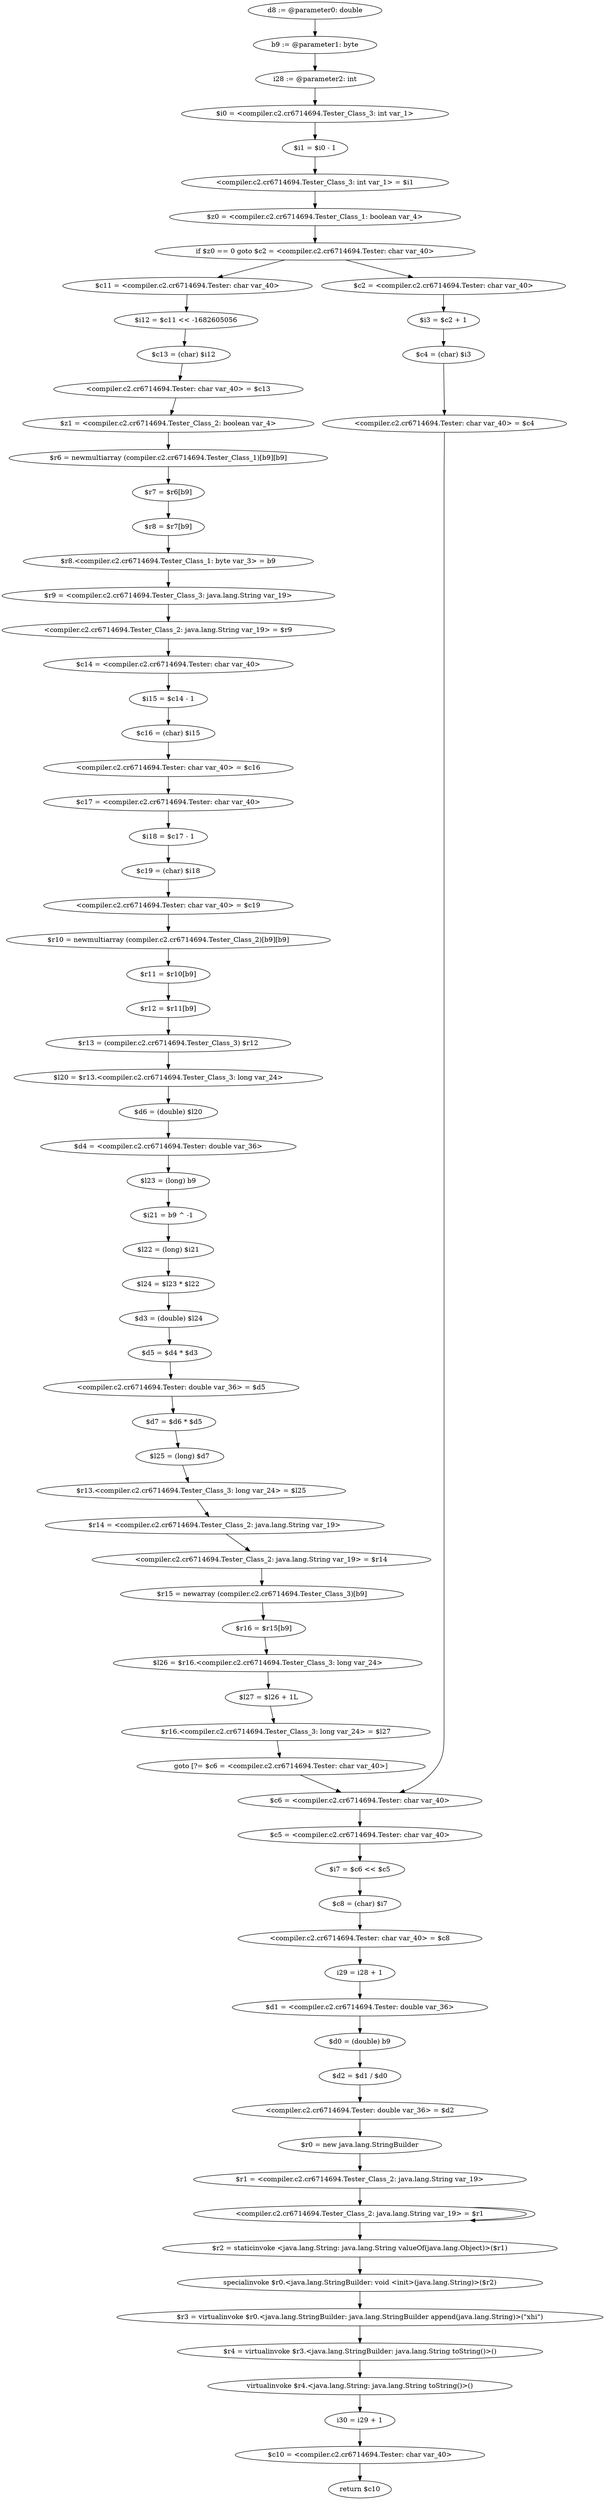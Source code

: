 digraph "unitGraph" {
    "d8 := @parameter0: double"
    "b9 := @parameter1: byte"
    "i28 := @parameter2: int"
    "$i0 = <compiler.c2.cr6714694.Tester_Class_3: int var_1>"
    "$i1 = $i0 - 1"
    "<compiler.c2.cr6714694.Tester_Class_3: int var_1> = $i1"
    "$z0 = <compiler.c2.cr6714694.Tester_Class_1: boolean var_4>"
    "if $z0 == 0 goto $c2 = <compiler.c2.cr6714694.Tester: char var_40>"
    "$c11 = <compiler.c2.cr6714694.Tester: char var_40>"
    "$i12 = $c11 << -1682605056"
    "$c13 = (char) $i12"
    "<compiler.c2.cr6714694.Tester: char var_40> = $c13"
    "$z1 = <compiler.c2.cr6714694.Tester_Class_2: boolean var_4>"
    "$r6 = newmultiarray (compiler.c2.cr6714694.Tester_Class_1)[b9][b9]"
    "$r7 = $r6[b9]"
    "$r8 = $r7[b9]"
    "$r8.<compiler.c2.cr6714694.Tester_Class_1: byte var_3> = b9"
    "$r9 = <compiler.c2.cr6714694.Tester_Class_3: java.lang.String var_19>"
    "<compiler.c2.cr6714694.Tester_Class_2: java.lang.String var_19> = $r9"
    "$c14 = <compiler.c2.cr6714694.Tester: char var_40>"
    "$i15 = $c14 - 1"
    "$c16 = (char) $i15"
    "<compiler.c2.cr6714694.Tester: char var_40> = $c16"
    "$c17 = <compiler.c2.cr6714694.Tester: char var_40>"
    "$i18 = $c17 - 1"
    "$c19 = (char) $i18"
    "<compiler.c2.cr6714694.Tester: char var_40> = $c19"
    "$r10 = newmultiarray (compiler.c2.cr6714694.Tester_Class_2)[b9][b9]"
    "$r11 = $r10[b9]"
    "$r12 = $r11[b9]"
    "$r13 = (compiler.c2.cr6714694.Tester_Class_3) $r12"
    "$l20 = $r13.<compiler.c2.cr6714694.Tester_Class_3: long var_24>"
    "$d6 = (double) $l20"
    "$d4 = <compiler.c2.cr6714694.Tester: double var_36>"
    "$l23 = (long) b9"
    "$i21 = b9 ^ -1"
    "$l22 = (long) $i21"
    "$l24 = $l23 * $l22"
    "$d3 = (double) $l24"
    "$d5 = $d4 * $d3"
    "<compiler.c2.cr6714694.Tester: double var_36> = $d5"
    "$d7 = $d6 * $d5"
    "$l25 = (long) $d7"
    "$r13.<compiler.c2.cr6714694.Tester_Class_3: long var_24> = $l25"
    "$r14 = <compiler.c2.cr6714694.Tester_Class_2: java.lang.String var_19>"
    "<compiler.c2.cr6714694.Tester_Class_2: java.lang.String var_19> = $r14"
    "$r15 = newarray (compiler.c2.cr6714694.Tester_Class_3)[b9]"
    "$r16 = $r15[b9]"
    "$l26 = $r16.<compiler.c2.cr6714694.Tester_Class_3: long var_24>"
    "$l27 = $l26 + 1L"
    "$r16.<compiler.c2.cr6714694.Tester_Class_3: long var_24> = $l27"
    "goto [?= $c6 = <compiler.c2.cr6714694.Tester: char var_40>]"
    "$c2 = <compiler.c2.cr6714694.Tester: char var_40>"
    "$i3 = $c2 + 1"
    "$c4 = (char) $i3"
    "<compiler.c2.cr6714694.Tester: char var_40> = $c4"
    "$c6 = <compiler.c2.cr6714694.Tester: char var_40>"
    "$c5 = <compiler.c2.cr6714694.Tester: char var_40>"
    "$i7 = $c6 << $c5"
    "$c8 = (char) $i7"
    "<compiler.c2.cr6714694.Tester: char var_40> = $c8"
    "i29 = i28 + 1"
    "$d1 = <compiler.c2.cr6714694.Tester: double var_36>"
    "$d0 = (double) b9"
    "$d2 = $d1 / $d0"
    "<compiler.c2.cr6714694.Tester: double var_36> = $d2"
    "$r0 = new java.lang.StringBuilder"
    "$r1 = <compiler.c2.cr6714694.Tester_Class_2: java.lang.String var_19>"
    "<compiler.c2.cr6714694.Tester_Class_2: java.lang.String var_19> = $r1"
    "$r2 = staticinvoke <java.lang.String: java.lang.String valueOf(java.lang.Object)>($r1)"
    "specialinvoke $r0.<java.lang.StringBuilder: void <init>(java.lang.String)>($r2)"
    "$r3 = virtualinvoke $r0.<java.lang.StringBuilder: java.lang.StringBuilder append(java.lang.String)>(\"xhi\")"
    "$r4 = virtualinvoke $r3.<java.lang.StringBuilder: java.lang.String toString()>()"
    "virtualinvoke $r4.<java.lang.String: java.lang.String toString()>()"
    "i30 = i29 + 1"
    "$c10 = <compiler.c2.cr6714694.Tester: char var_40>"
    "return $c10"
    "d8 := @parameter0: double"->"b9 := @parameter1: byte";
    "b9 := @parameter1: byte"->"i28 := @parameter2: int";
    "i28 := @parameter2: int"->"$i0 = <compiler.c2.cr6714694.Tester_Class_3: int var_1>";
    "$i0 = <compiler.c2.cr6714694.Tester_Class_3: int var_1>"->"$i1 = $i0 - 1";
    "$i1 = $i0 - 1"->"<compiler.c2.cr6714694.Tester_Class_3: int var_1> = $i1";
    "<compiler.c2.cr6714694.Tester_Class_3: int var_1> = $i1"->"$z0 = <compiler.c2.cr6714694.Tester_Class_1: boolean var_4>";
    "$z0 = <compiler.c2.cr6714694.Tester_Class_1: boolean var_4>"->"if $z0 == 0 goto $c2 = <compiler.c2.cr6714694.Tester: char var_40>";
    "if $z0 == 0 goto $c2 = <compiler.c2.cr6714694.Tester: char var_40>"->"$c11 = <compiler.c2.cr6714694.Tester: char var_40>";
    "if $z0 == 0 goto $c2 = <compiler.c2.cr6714694.Tester: char var_40>"->"$c2 = <compiler.c2.cr6714694.Tester: char var_40>";
    "$c11 = <compiler.c2.cr6714694.Tester: char var_40>"->"$i12 = $c11 << -1682605056";
    "$i12 = $c11 << -1682605056"->"$c13 = (char) $i12";
    "$c13 = (char) $i12"->"<compiler.c2.cr6714694.Tester: char var_40> = $c13";
    "<compiler.c2.cr6714694.Tester: char var_40> = $c13"->"$z1 = <compiler.c2.cr6714694.Tester_Class_2: boolean var_4>";
    "$z1 = <compiler.c2.cr6714694.Tester_Class_2: boolean var_4>"->"$r6 = newmultiarray (compiler.c2.cr6714694.Tester_Class_1)[b9][b9]";
    "$r6 = newmultiarray (compiler.c2.cr6714694.Tester_Class_1)[b9][b9]"->"$r7 = $r6[b9]";
    "$r7 = $r6[b9]"->"$r8 = $r7[b9]";
    "$r8 = $r7[b9]"->"$r8.<compiler.c2.cr6714694.Tester_Class_1: byte var_3> = b9";
    "$r8.<compiler.c2.cr6714694.Tester_Class_1: byte var_3> = b9"->"$r9 = <compiler.c2.cr6714694.Tester_Class_3: java.lang.String var_19>";
    "$r9 = <compiler.c2.cr6714694.Tester_Class_3: java.lang.String var_19>"->"<compiler.c2.cr6714694.Tester_Class_2: java.lang.String var_19> = $r9";
    "<compiler.c2.cr6714694.Tester_Class_2: java.lang.String var_19> = $r9"->"$c14 = <compiler.c2.cr6714694.Tester: char var_40>";
    "$c14 = <compiler.c2.cr6714694.Tester: char var_40>"->"$i15 = $c14 - 1";
    "$i15 = $c14 - 1"->"$c16 = (char) $i15";
    "$c16 = (char) $i15"->"<compiler.c2.cr6714694.Tester: char var_40> = $c16";
    "<compiler.c2.cr6714694.Tester: char var_40> = $c16"->"$c17 = <compiler.c2.cr6714694.Tester: char var_40>";
    "$c17 = <compiler.c2.cr6714694.Tester: char var_40>"->"$i18 = $c17 - 1";
    "$i18 = $c17 - 1"->"$c19 = (char) $i18";
    "$c19 = (char) $i18"->"<compiler.c2.cr6714694.Tester: char var_40> = $c19";
    "<compiler.c2.cr6714694.Tester: char var_40> = $c19"->"$r10 = newmultiarray (compiler.c2.cr6714694.Tester_Class_2)[b9][b9]";
    "$r10 = newmultiarray (compiler.c2.cr6714694.Tester_Class_2)[b9][b9]"->"$r11 = $r10[b9]";
    "$r11 = $r10[b9]"->"$r12 = $r11[b9]";
    "$r12 = $r11[b9]"->"$r13 = (compiler.c2.cr6714694.Tester_Class_3) $r12";
    "$r13 = (compiler.c2.cr6714694.Tester_Class_3) $r12"->"$l20 = $r13.<compiler.c2.cr6714694.Tester_Class_3: long var_24>";
    "$l20 = $r13.<compiler.c2.cr6714694.Tester_Class_3: long var_24>"->"$d6 = (double) $l20";
    "$d6 = (double) $l20"->"$d4 = <compiler.c2.cr6714694.Tester: double var_36>";
    "$d4 = <compiler.c2.cr6714694.Tester: double var_36>"->"$l23 = (long) b9";
    "$l23 = (long) b9"->"$i21 = b9 ^ -1";
    "$i21 = b9 ^ -1"->"$l22 = (long) $i21";
    "$l22 = (long) $i21"->"$l24 = $l23 * $l22";
    "$l24 = $l23 * $l22"->"$d3 = (double) $l24";
    "$d3 = (double) $l24"->"$d5 = $d4 * $d3";
    "$d5 = $d4 * $d3"->"<compiler.c2.cr6714694.Tester: double var_36> = $d5";
    "<compiler.c2.cr6714694.Tester: double var_36> = $d5"->"$d7 = $d6 * $d5";
    "$d7 = $d6 * $d5"->"$l25 = (long) $d7";
    "$l25 = (long) $d7"->"$r13.<compiler.c2.cr6714694.Tester_Class_3: long var_24> = $l25";
    "$r13.<compiler.c2.cr6714694.Tester_Class_3: long var_24> = $l25"->"$r14 = <compiler.c2.cr6714694.Tester_Class_2: java.lang.String var_19>";
    "$r14 = <compiler.c2.cr6714694.Tester_Class_2: java.lang.String var_19>"->"<compiler.c2.cr6714694.Tester_Class_2: java.lang.String var_19> = $r14";
    "<compiler.c2.cr6714694.Tester_Class_2: java.lang.String var_19> = $r14"->"$r15 = newarray (compiler.c2.cr6714694.Tester_Class_3)[b9]";
    "$r15 = newarray (compiler.c2.cr6714694.Tester_Class_3)[b9]"->"$r16 = $r15[b9]";
    "$r16 = $r15[b9]"->"$l26 = $r16.<compiler.c2.cr6714694.Tester_Class_3: long var_24>";
    "$l26 = $r16.<compiler.c2.cr6714694.Tester_Class_3: long var_24>"->"$l27 = $l26 + 1L";
    "$l27 = $l26 + 1L"->"$r16.<compiler.c2.cr6714694.Tester_Class_3: long var_24> = $l27";
    "$r16.<compiler.c2.cr6714694.Tester_Class_3: long var_24> = $l27"->"goto [?= $c6 = <compiler.c2.cr6714694.Tester: char var_40>]";
    "goto [?= $c6 = <compiler.c2.cr6714694.Tester: char var_40>]"->"$c6 = <compiler.c2.cr6714694.Tester: char var_40>";
    "$c2 = <compiler.c2.cr6714694.Tester: char var_40>"->"$i3 = $c2 + 1";
    "$i3 = $c2 + 1"->"$c4 = (char) $i3";
    "$c4 = (char) $i3"->"<compiler.c2.cr6714694.Tester: char var_40> = $c4";
    "<compiler.c2.cr6714694.Tester: char var_40> = $c4"->"$c6 = <compiler.c2.cr6714694.Tester: char var_40>";
    "$c6 = <compiler.c2.cr6714694.Tester: char var_40>"->"$c5 = <compiler.c2.cr6714694.Tester: char var_40>";
    "$c5 = <compiler.c2.cr6714694.Tester: char var_40>"->"$i7 = $c6 << $c5";
    "$i7 = $c6 << $c5"->"$c8 = (char) $i7";
    "$c8 = (char) $i7"->"<compiler.c2.cr6714694.Tester: char var_40> = $c8";
    "<compiler.c2.cr6714694.Tester: char var_40> = $c8"->"i29 = i28 + 1";
    "i29 = i28 + 1"->"$d1 = <compiler.c2.cr6714694.Tester: double var_36>";
    "$d1 = <compiler.c2.cr6714694.Tester: double var_36>"->"$d0 = (double) b9";
    "$d0 = (double) b9"->"$d2 = $d1 / $d0";
    "$d2 = $d1 / $d0"->"<compiler.c2.cr6714694.Tester: double var_36> = $d2";
    "<compiler.c2.cr6714694.Tester: double var_36> = $d2"->"$r0 = new java.lang.StringBuilder";
    "$r0 = new java.lang.StringBuilder"->"$r1 = <compiler.c2.cr6714694.Tester_Class_2: java.lang.String var_19>";
    "$r1 = <compiler.c2.cr6714694.Tester_Class_2: java.lang.String var_19>"->"<compiler.c2.cr6714694.Tester_Class_2: java.lang.String var_19> = $r1";
    "<compiler.c2.cr6714694.Tester_Class_2: java.lang.String var_19> = $r1"->"<compiler.c2.cr6714694.Tester_Class_2: java.lang.String var_19> = $r1";
    "<compiler.c2.cr6714694.Tester_Class_2: java.lang.String var_19> = $r1"->"$r2 = staticinvoke <java.lang.String: java.lang.String valueOf(java.lang.Object)>($r1)";
    "$r2 = staticinvoke <java.lang.String: java.lang.String valueOf(java.lang.Object)>($r1)"->"specialinvoke $r0.<java.lang.StringBuilder: void <init>(java.lang.String)>($r2)";
    "specialinvoke $r0.<java.lang.StringBuilder: void <init>(java.lang.String)>($r2)"->"$r3 = virtualinvoke $r0.<java.lang.StringBuilder: java.lang.StringBuilder append(java.lang.String)>(\"xhi\")";
    "$r3 = virtualinvoke $r0.<java.lang.StringBuilder: java.lang.StringBuilder append(java.lang.String)>(\"xhi\")"->"$r4 = virtualinvoke $r3.<java.lang.StringBuilder: java.lang.String toString()>()";
    "$r4 = virtualinvoke $r3.<java.lang.StringBuilder: java.lang.String toString()>()"->"virtualinvoke $r4.<java.lang.String: java.lang.String toString()>()";
    "virtualinvoke $r4.<java.lang.String: java.lang.String toString()>()"->"i30 = i29 + 1";
    "i30 = i29 + 1"->"$c10 = <compiler.c2.cr6714694.Tester: char var_40>";
    "$c10 = <compiler.c2.cr6714694.Tester: char var_40>"->"return $c10";
}
